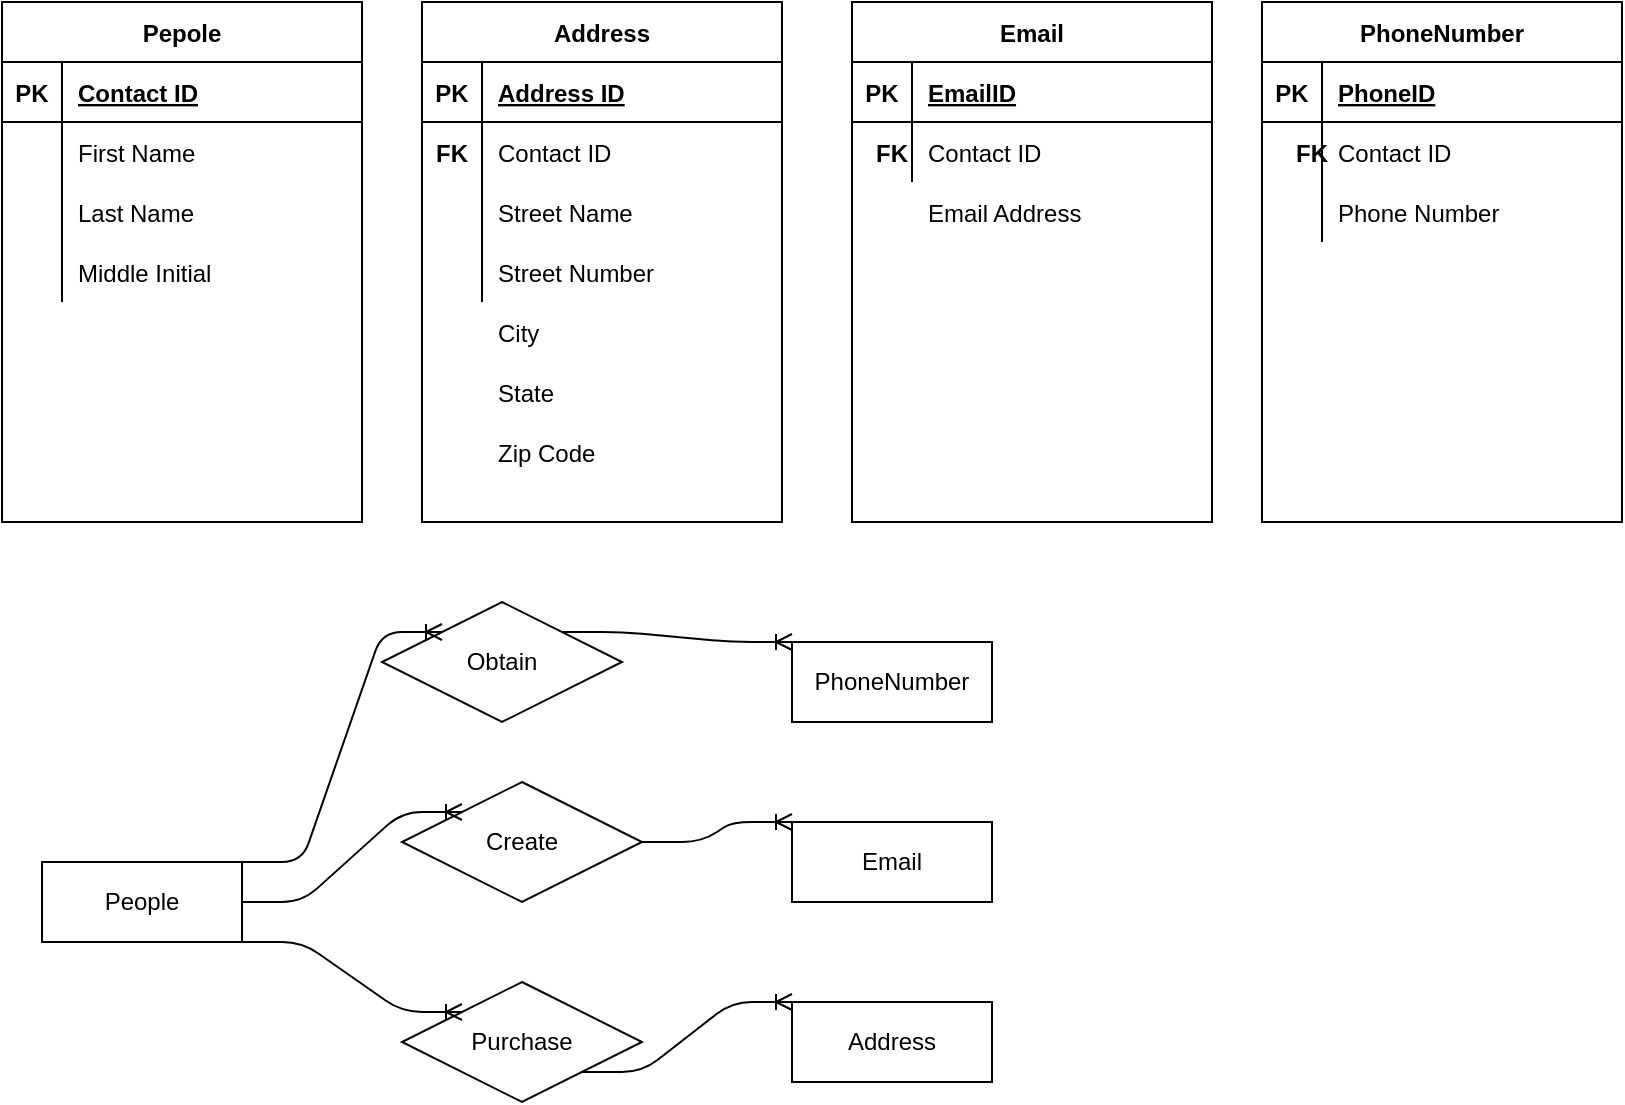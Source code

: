 <mxfile version="13.7.9" type="device"><diagram id="R2lEEEUBdFMjLlhIrx00" name="Page-1"><mxGraphModel dx="859" dy="766" grid="1" gridSize="10" guides="1" tooltips="1" connect="1" arrows="1" fold="1" page="1" pageScale="1" pageWidth="850" pageHeight="1100" math="0" shadow="0" extFonts="Permanent Marker^https://fonts.googleapis.com/css?family=Permanent+Marker"><root><mxCell id="0"/><mxCell id="1" parent="0"/><mxCell id="rmfA9OphNivUo_rEr2q5-1" value="Pepole" style="shape=table;startSize=30;container=1;collapsible=1;childLayout=tableLayout;fixedRows=1;rowLines=0;fontStyle=1;align=center;resizeLast=1;" parent="1" vertex="1"><mxGeometry x="10" y="80" width="180" height="260" as="geometry"/></mxCell><mxCell id="rmfA9OphNivUo_rEr2q5-2" value="" style="shape=partialRectangle;collapsible=0;dropTarget=0;pointerEvents=0;fillColor=none;top=0;left=0;bottom=1;right=0;points=[[0,0.5],[1,0.5]];portConstraint=eastwest;" parent="rmfA9OphNivUo_rEr2q5-1" vertex="1"><mxGeometry y="30" width="180" height="30" as="geometry"/></mxCell><mxCell id="rmfA9OphNivUo_rEr2q5-3" value="PK" style="shape=partialRectangle;connectable=0;fillColor=none;top=0;left=0;bottom=0;right=0;fontStyle=1;overflow=hidden;" parent="rmfA9OphNivUo_rEr2q5-2" vertex="1"><mxGeometry width="30" height="30" as="geometry"/></mxCell><mxCell id="rmfA9OphNivUo_rEr2q5-4" value="Contact ID" style="shape=partialRectangle;connectable=0;fillColor=none;top=0;left=0;bottom=0;right=0;align=left;spacingLeft=6;fontStyle=5;overflow=hidden;" parent="rmfA9OphNivUo_rEr2q5-2" vertex="1"><mxGeometry x="30" width="150" height="30" as="geometry"/></mxCell><mxCell id="rmfA9OphNivUo_rEr2q5-5" value="" style="shape=partialRectangle;collapsible=0;dropTarget=0;pointerEvents=0;fillColor=none;top=0;left=0;bottom=0;right=0;points=[[0,0.5],[1,0.5]];portConstraint=eastwest;" parent="rmfA9OphNivUo_rEr2q5-1" vertex="1"><mxGeometry y="60" width="180" height="30" as="geometry"/></mxCell><mxCell id="rmfA9OphNivUo_rEr2q5-6" value="" style="shape=partialRectangle;connectable=0;fillColor=none;top=0;left=0;bottom=0;right=0;editable=1;overflow=hidden;" parent="rmfA9OphNivUo_rEr2q5-5" vertex="1"><mxGeometry width="30" height="30" as="geometry"/></mxCell><mxCell id="rmfA9OphNivUo_rEr2q5-7" value="First Name" style="shape=partialRectangle;connectable=0;fillColor=none;top=0;left=0;bottom=0;right=0;align=left;spacingLeft=6;overflow=hidden;" parent="rmfA9OphNivUo_rEr2q5-5" vertex="1"><mxGeometry x="30" width="150" height="30" as="geometry"/></mxCell><mxCell id="rmfA9OphNivUo_rEr2q5-8" value="" style="shape=partialRectangle;collapsible=0;dropTarget=0;pointerEvents=0;fillColor=none;top=0;left=0;bottom=0;right=0;points=[[0,0.5],[1,0.5]];portConstraint=eastwest;" parent="rmfA9OphNivUo_rEr2q5-1" vertex="1"><mxGeometry y="90" width="180" height="30" as="geometry"/></mxCell><mxCell id="rmfA9OphNivUo_rEr2q5-9" value="" style="shape=partialRectangle;connectable=0;fillColor=none;top=0;left=0;bottom=0;right=0;editable=1;overflow=hidden;" parent="rmfA9OphNivUo_rEr2q5-8" vertex="1"><mxGeometry width="30" height="30" as="geometry"/></mxCell><mxCell id="rmfA9OphNivUo_rEr2q5-10" value="Last Name" style="shape=partialRectangle;connectable=0;fillColor=none;top=0;left=0;bottom=0;right=0;align=left;spacingLeft=6;overflow=hidden;" parent="rmfA9OphNivUo_rEr2q5-8" vertex="1"><mxGeometry x="30" width="150" height="30" as="geometry"/></mxCell><mxCell id="rmfA9OphNivUo_rEr2q5-11" value="" style="shape=partialRectangle;collapsible=0;dropTarget=0;pointerEvents=0;fillColor=none;top=0;left=0;bottom=0;right=0;points=[[0,0.5],[1,0.5]];portConstraint=eastwest;" parent="rmfA9OphNivUo_rEr2q5-1" vertex="1"><mxGeometry y="120" width="180" height="30" as="geometry"/></mxCell><mxCell id="rmfA9OphNivUo_rEr2q5-12" value="" style="shape=partialRectangle;connectable=0;fillColor=none;top=0;left=0;bottom=0;right=0;editable=1;overflow=hidden;" parent="rmfA9OphNivUo_rEr2q5-11" vertex="1"><mxGeometry width="30" height="30" as="geometry"/></mxCell><mxCell id="rmfA9OphNivUo_rEr2q5-13" value="Middle Initial" style="shape=partialRectangle;connectable=0;fillColor=none;top=0;left=0;bottom=0;right=0;align=left;spacingLeft=6;overflow=hidden;" parent="rmfA9OphNivUo_rEr2q5-11" vertex="1"><mxGeometry x="30" width="150" height="30" as="geometry"/></mxCell><mxCell id="rmfA9OphNivUo_rEr2q5-27" value="Address" style="shape=table;startSize=30;container=1;collapsible=1;childLayout=tableLayout;fixedRows=1;rowLines=0;fontStyle=1;align=center;resizeLast=1;" parent="1" vertex="1"><mxGeometry x="220" y="80" width="180" height="260" as="geometry"/></mxCell><mxCell id="rmfA9OphNivUo_rEr2q5-28" value="" style="shape=partialRectangle;collapsible=0;dropTarget=0;pointerEvents=0;fillColor=none;top=0;left=0;bottom=1;right=0;points=[[0,0.5],[1,0.5]];portConstraint=eastwest;" parent="rmfA9OphNivUo_rEr2q5-27" vertex="1"><mxGeometry y="30" width="180" height="30" as="geometry"/></mxCell><mxCell id="rmfA9OphNivUo_rEr2q5-29" value="PK" style="shape=partialRectangle;connectable=0;fillColor=none;top=0;left=0;bottom=0;right=0;fontStyle=1;overflow=hidden;" parent="rmfA9OphNivUo_rEr2q5-28" vertex="1"><mxGeometry width="30" height="30" as="geometry"/></mxCell><mxCell id="rmfA9OphNivUo_rEr2q5-30" value="Address ID" style="shape=partialRectangle;connectable=0;fillColor=none;top=0;left=0;bottom=0;right=0;align=left;spacingLeft=6;fontStyle=5;overflow=hidden;" parent="rmfA9OphNivUo_rEr2q5-28" vertex="1"><mxGeometry x="30" width="150" height="30" as="geometry"/></mxCell><mxCell id="rmfA9OphNivUo_rEr2q5-34" value="" style="shape=partialRectangle;collapsible=0;dropTarget=0;pointerEvents=0;fillColor=none;top=0;left=0;bottom=0;right=0;points=[[0,0.5],[1,0.5]];portConstraint=eastwest;" parent="rmfA9OphNivUo_rEr2q5-27" vertex="1"><mxGeometry y="60" width="180" height="30" as="geometry"/></mxCell><mxCell id="rmfA9OphNivUo_rEr2q5-35" value="" style="shape=partialRectangle;connectable=0;fillColor=none;top=0;left=0;bottom=0;right=0;editable=1;overflow=hidden;" parent="rmfA9OphNivUo_rEr2q5-34" vertex="1"><mxGeometry width="30" height="30" as="geometry"/></mxCell><mxCell id="rmfA9OphNivUo_rEr2q5-36" value="Contact ID" style="shape=partialRectangle;connectable=0;fillColor=none;top=0;left=0;bottom=0;right=0;align=left;spacingLeft=6;overflow=hidden;" parent="rmfA9OphNivUo_rEr2q5-34" vertex="1"><mxGeometry x="30" width="150" height="30" as="geometry"/></mxCell><mxCell id="rmfA9OphNivUo_rEr2q5-37" value="" style="shape=partialRectangle;collapsible=0;dropTarget=0;pointerEvents=0;fillColor=none;top=0;left=0;bottom=0;right=0;points=[[0,0.5],[1,0.5]];portConstraint=eastwest;" parent="rmfA9OphNivUo_rEr2q5-27" vertex="1"><mxGeometry y="90" width="180" height="30" as="geometry"/></mxCell><mxCell id="rmfA9OphNivUo_rEr2q5-38" value="" style="shape=partialRectangle;connectable=0;fillColor=none;top=0;left=0;bottom=0;right=0;editable=1;overflow=hidden;" parent="rmfA9OphNivUo_rEr2q5-37" vertex="1"><mxGeometry width="30" height="30" as="geometry"/></mxCell><mxCell id="rmfA9OphNivUo_rEr2q5-39" value="Street Name" style="shape=partialRectangle;connectable=0;fillColor=none;top=0;left=0;bottom=0;right=0;align=left;spacingLeft=6;overflow=hidden;" parent="rmfA9OphNivUo_rEr2q5-37" vertex="1"><mxGeometry x="30" width="150" height="30" as="geometry"/></mxCell><mxCell id="rmfA9OphNivUo_rEr2q5-31" value="" style="shape=partialRectangle;collapsible=0;dropTarget=0;pointerEvents=0;fillColor=none;top=0;left=0;bottom=0;right=0;points=[[0,0.5],[1,0.5]];portConstraint=eastwest;" parent="rmfA9OphNivUo_rEr2q5-27" vertex="1"><mxGeometry y="120" width="180" height="30" as="geometry"/></mxCell><mxCell id="rmfA9OphNivUo_rEr2q5-32" value="" style="shape=partialRectangle;connectable=0;fillColor=none;top=0;left=0;bottom=0;right=0;editable=1;overflow=hidden;" parent="rmfA9OphNivUo_rEr2q5-31" vertex="1"><mxGeometry width="30" height="30" as="geometry"/></mxCell><mxCell id="rmfA9OphNivUo_rEr2q5-33" value="Street Number" style="shape=partialRectangle;connectable=0;fillColor=none;top=0;left=0;bottom=0;right=0;align=left;spacingLeft=6;overflow=hidden;" parent="rmfA9OphNivUo_rEr2q5-31" vertex="1"><mxGeometry x="30" width="150" height="30" as="geometry"/></mxCell><mxCell id="rmfA9OphNivUo_rEr2q5-43" value="" style="shape=partialRectangle;connectable=0;fillColor=none;top=0;left=0;bottom=0;right=0;align=left;spacingLeft=6;overflow=hidden;" parent="1" vertex="1"><mxGeometry x="40" y="320" width="150" height="30" as="geometry"/></mxCell><mxCell id="rmfA9OphNivUo_rEr2q5-44" value="Zip Code" style="shape=partialRectangle;connectable=0;fillColor=none;top=0;left=0;bottom=0;right=0;align=left;spacingLeft=6;overflow=hidden;" parent="1" vertex="1"><mxGeometry x="250" y="290" width="150" height="30" as="geometry"/></mxCell><mxCell id="rmfA9OphNivUo_rEr2q5-46" value="City" style="shape=partialRectangle;connectable=0;fillColor=none;top=0;left=0;bottom=0;right=0;align=left;spacingLeft=6;overflow=hidden;" parent="1" vertex="1"><mxGeometry x="250" y="230" width="150" height="30" as="geometry"/></mxCell><mxCell id="rmfA9OphNivUo_rEr2q5-47" value="State" style="shape=partialRectangle;connectable=0;fillColor=none;top=0;left=0;bottom=0;right=0;align=left;spacingLeft=6;overflow=hidden;" parent="1" vertex="1"><mxGeometry x="250" y="260" width="150" height="30" as="geometry"/></mxCell><mxCell id="rmfA9OphNivUo_rEr2q5-48" value="FK" style="shape=partialRectangle;connectable=0;fillColor=none;top=0;left=0;bottom=0;right=0;fontStyle=1;overflow=hidden;" parent="1" vertex="1"><mxGeometry x="220" y="140" width="30" height="30" as="geometry"/></mxCell><mxCell id="rmfA9OphNivUo_rEr2q5-49" value="Email Address" style="shape=partialRectangle;connectable=0;fillColor=none;top=0;left=0;bottom=0;right=0;align=left;spacingLeft=6;overflow=hidden;" parent="1" vertex="1"><mxGeometry x="465" y="170" width="150" height="30" as="geometry"/></mxCell><mxCell id="rmfA9OphNivUo_rEr2q5-50" value="FK" style="shape=partialRectangle;connectable=0;fillColor=none;top=0;left=0;bottom=0;right=0;fontStyle=1;overflow=hidden;" parent="1" vertex="1"><mxGeometry x="440" y="140" width="30" height="30" as="geometry"/></mxCell><mxCell id="rmfA9OphNivUo_rEr2q5-51" value="People" style="whiteSpace=wrap;html=1;align=center;" parent="1" vertex="1"><mxGeometry x="30" y="510" width="100" height="40" as="geometry"/></mxCell><mxCell id="rmfA9OphNivUo_rEr2q5-52" value="Email" style="whiteSpace=wrap;html=1;align=center;" parent="1" vertex="1"><mxGeometry x="405" y="490" width="100" height="40" as="geometry"/></mxCell><mxCell id="rmfA9OphNivUo_rEr2q5-53" value="Address" style="whiteSpace=wrap;html=1;align=center;" parent="1" vertex="1"><mxGeometry x="405" y="580" width="100" height="40" as="geometry"/></mxCell><mxCell id="1LgcGvhAdJ3307lWMzJv-1" value="PhoneNumber" style="whiteSpace=wrap;html=1;align=center;" vertex="1" parent="1"><mxGeometry x="405" y="400" width="100" height="40" as="geometry"/></mxCell><mxCell id="1LgcGvhAdJ3307lWMzJv-13" value="FK" style="shape=partialRectangle;connectable=0;fillColor=none;top=0;left=0;bottom=0;right=0;fontStyle=1;overflow=hidden;" vertex="1" parent="1"><mxGeometry x="650" y="140" width="30" height="30" as="geometry"/></mxCell><mxCell id="rmfA9OphNivUo_rEr2q5-14" value="Email" style="shape=table;startSize=30;container=1;collapsible=1;childLayout=tableLayout;fixedRows=1;rowLines=0;fontStyle=1;align=center;resizeLast=1;" parent="1" vertex="1"><mxGeometry x="435" y="80" width="180" height="260" as="geometry"/></mxCell><mxCell id="rmfA9OphNivUo_rEr2q5-15" value="" style="shape=partialRectangle;collapsible=0;dropTarget=0;pointerEvents=0;fillColor=none;top=0;left=0;bottom=1;right=0;points=[[0,0.5],[1,0.5]];portConstraint=eastwest;" parent="rmfA9OphNivUo_rEr2q5-14" vertex="1"><mxGeometry y="30" width="180" height="30" as="geometry"/></mxCell><mxCell id="rmfA9OphNivUo_rEr2q5-16" value="PK" style="shape=partialRectangle;connectable=0;fillColor=none;top=0;left=0;bottom=0;right=0;fontStyle=1;overflow=hidden;" parent="rmfA9OphNivUo_rEr2q5-15" vertex="1"><mxGeometry width="30" height="30" as="geometry"/></mxCell><mxCell id="rmfA9OphNivUo_rEr2q5-17" value="EmailID" style="shape=partialRectangle;connectable=0;fillColor=none;top=0;left=0;bottom=0;right=0;align=left;spacingLeft=6;fontStyle=5;overflow=hidden;" parent="rmfA9OphNivUo_rEr2q5-15" vertex="1"><mxGeometry x="30" width="150" height="30" as="geometry"/></mxCell><mxCell id="rmfA9OphNivUo_rEr2q5-18" value="" style="shape=partialRectangle;collapsible=0;dropTarget=0;pointerEvents=0;fillColor=none;top=0;left=0;bottom=0;right=0;points=[[0,0.5],[1,0.5]];portConstraint=eastwest;" parent="rmfA9OphNivUo_rEr2q5-14" vertex="1"><mxGeometry y="60" width="180" height="30" as="geometry"/></mxCell><mxCell id="rmfA9OphNivUo_rEr2q5-19" value="" style="shape=partialRectangle;connectable=0;fillColor=none;top=0;left=0;bottom=0;right=0;editable=1;overflow=hidden;" parent="rmfA9OphNivUo_rEr2q5-18" vertex="1"><mxGeometry width="30" height="30" as="geometry"/></mxCell><mxCell id="rmfA9OphNivUo_rEr2q5-20" value="Contact ID" style="shape=partialRectangle;connectable=0;fillColor=none;top=0;left=0;bottom=0;right=0;align=left;spacingLeft=6;overflow=hidden;" parent="rmfA9OphNivUo_rEr2q5-18" vertex="1"><mxGeometry x="30" width="150" height="30" as="geometry"/></mxCell><mxCell id="1LgcGvhAdJ3307lWMzJv-3" value="PhoneNumber" style="shape=table;startSize=30;container=1;collapsible=1;childLayout=tableLayout;fixedRows=1;rowLines=0;fontStyle=1;align=center;resizeLast=1;" vertex="1" parent="1"><mxGeometry x="640" y="80" width="180" height="260" as="geometry"/></mxCell><mxCell id="1LgcGvhAdJ3307lWMzJv-4" value="" style="shape=partialRectangle;collapsible=0;dropTarget=0;pointerEvents=0;fillColor=none;top=0;left=0;bottom=1;right=0;points=[[0,0.5],[1,0.5]];portConstraint=eastwest;" vertex="1" parent="1LgcGvhAdJ3307lWMzJv-3"><mxGeometry y="30" width="180" height="30" as="geometry"/></mxCell><mxCell id="1LgcGvhAdJ3307lWMzJv-5" value="PK" style="shape=partialRectangle;connectable=0;fillColor=none;top=0;left=0;bottom=0;right=0;fontStyle=1;overflow=hidden;" vertex="1" parent="1LgcGvhAdJ3307lWMzJv-4"><mxGeometry width="30" height="30" as="geometry"/></mxCell><mxCell id="1LgcGvhAdJ3307lWMzJv-6" value="PhoneID" style="shape=partialRectangle;connectable=0;fillColor=none;top=0;left=0;bottom=0;right=0;align=left;spacingLeft=6;fontStyle=5;overflow=hidden;" vertex="1" parent="1LgcGvhAdJ3307lWMzJv-4"><mxGeometry x="30" width="150" height="30" as="geometry"/></mxCell><mxCell id="1LgcGvhAdJ3307lWMzJv-7" value="" style="shape=partialRectangle;collapsible=0;dropTarget=0;pointerEvents=0;fillColor=none;top=0;left=0;bottom=0;right=0;points=[[0,0.5],[1,0.5]];portConstraint=eastwest;" vertex="1" parent="1LgcGvhAdJ3307lWMzJv-3"><mxGeometry y="60" width="180" height="30" as="geometry"/></mxCell><mxCell id="1LgcGvhAdJ3307lWMzJv-8" value="" style="shape=partialRectangle;connectable=0;fillColor=none;top=0;left=0;bottom=0;right=0;editable=1;overflow=hidden;" vertex="1" parent="1LgcGvhAdJ3307lWMzJv-7"><mxGeometry width="30" height="30" as="geometry"/></mxCell><mxCell id="1LgcGvhAdJ3307lWMzJv-9" value="Contact ID" style="shape=partialRectangle;connectable=0;fillColor=none;top=0;left=0;bottom=0;right=0;align=left;spacingLeft=6;overflow=hidden;" vertex="1" parent="1LgcGvhAdJ3307lWMzJv-7"><mxGeometry x="30" width="150" height="30" as="geometry"/></mxCell><mxCell id="1LgcGvhAdJ3307lWMzJv-10" value="" style="shape=partialRectangle;collapsible=0;dropTarget=0;pointerEvents=0;fillColor=none;top=0;left=0;bottom=0;right=0;points=[[0,0.5],[1,0.5]];portConstraint=eastwest;" vertex="1" parent="1LgcGvhAdJ3307lWMzJv-3"><mxGeometry y="90" width="180" height="30" as="geometry"/></mxCell><mxCell id="1LgcGvhAdJ3307lWMzJv-11" value="" style="shape=partialRectangle;connectable=0;fillColor=none;top=0;left=0;bottom=0;right=0;editable=1;overflow=hidden;" vertex="1" parent="1LgcGvhAdJ3307lWMzJv-10"><mxGeometry width="30" height="30" as="geometry"/></mxCell><mxCell id="1LgcGvhAdJ3307lWMzJv-12" value="Phone Number" style="shape=partialRectangle;connectable=0;fillColor=none;top=0;left=0;bottom=0;right=0;align=left;spacingLeft=6;overflow=hidden;" vertex="1" parent="1LgcGvhAdJ3307lWMzJv-10"><mxGeometry x="30" width="150" height="30" as="geometry"/></mxCell><mxCell id="1LgcGvhAdJ3307lWMzJv-15" value="" style="edgeStyle=entityRelationEdgeStyle;fontSize=12;html=1;endArrow=ERoneToMany;exitX=1;exitY=0.5;exitDx=0;exitDy=0;entryX=0;entryY=0;entryDx=0;entryDy=0;" edge="1" parent="1" source="rmfA9OphNivUo_rEr2q5-56" target="rmfA9OphNivUo_rEr2q5-52"><mxGeometry width="100" height="100" relative="1" as="geometry"><mxPoint x="220" y="530" as="sourcePoint"/><mxPoint x="320" y="430" as="targetPoint"/></mxGeometry></mxCell><mxCell id="1LgcGvhAdJ3307lWMzJv-16" value="" style="edgeStyle=entityRelationEdgeStyle;fontSize=12;html=1;endArrow=ERoneToMany;entryX=0;entryY=0;entryDx=0;entryDy=0;exitX=1;exitY=1;exitDx=0;exitDy=0;" edge="1" parent="1" source="rmfA9OphNivUo_rEr2q5-54" target="rmfA9OphNivUo_rEr2q5-53"><mxGeometry width="100" height="100" relative="1" as="geometry"><mxPoint x="185" y="660" as="sourcePoint"/><mxPoint x="285" y="560" as="targetPoint"/></mxGeometry></mxCell><mxCell id="1LgcGvhAdJ3307lWMzJv-18" value="" style="edgeStyle=entityRelationEdgeStyle;fontSize=12;html=1;endArrow=ERoneToMany;exitX=1;exitY=0;exitDx=0;exitDy=0;entryX=0;entryY=0;entryDx=0;entryDy=0;" edge="1" parent="1" source="1LgcGvhAdJ3307lWMzJv-2" target="1LgcGvhAdJ3307lWMzJv-1"><mxGeometry width="100" height="100" relative="1" as="geometry"><mxPoint x="185" y="510" as="sourcePoint"/><mxPoint x="285" y="410" as="targetPoint"/></mxGeometry></mxCell><mxCell id="1LgcGvhAdJ3307lWMzJv-2" value="Obtain" style="shape=rhombus;perimeter=rhombusPerimeter;whiteSpace=wrap;html=1;align=center;" vertex="1" parent="1"><mxGeometry x="200" y="380" width="120" height="60" as="geometry"/></mxCell><mxCell id="1LgcGvhAdJ3307lWMzJv-19" value="" style="edgeStyle=entityRelationEdgeStyle;fontSize=12;html=1;endArrow=ERoneToMany;exitX=1;exitY=0;exitDx=0;exitDy=0;entryX=0;entryY=0;entryDx=0;entryDy=0;" edge="1" parent="1" source="rmfA9OphNivUo_rEr2q5-51" target="1LgcGvhAdJ3307lWMzJv-2"><mxGeometry width="100" height="100" relative="1" as="geometry"><mxPoint x="130" y="510" as="sourcePoint"/><mxPoint x="405" y="400" as="targetPoint"/></mxGeometry></mxCell><mxCell id="rmfA9OphNivUo_rEr2q5-54" value="Purchase" style="shape=rhombus;perimeter=rhombusPerimeter;whiteSpace=wrap;html=1;align=center;" parent="1" vertex="1"><mxGeometry x="210" y="570" width="120" height="60" as="geometry"/></mxCell><mxCell id="1LgcGvhAdJ3307lWMzJv-20" value="" style="edgeStyle=entityRelationEdgeStyle;fontSize=12;html=1;endArrow=ERoneToMany;entryX=0;entryY=0;entryDx=0;entryDy=0;exitX=1;exitY=1;exitDx=0;exitDy=0;" edge="1" parent="1" source="rmfA9OphNivUo_rEr2q5-51" target="rmfA9OphNivUo_rEr2q5-54"><mxGeometry width="100" height="100" relative="1" as="geometry"><mxPoint x="130" y="550" as="sourcePoint"/><mxPoint x="405" y="580" as="targetPoint"/></mxGeometry></mxCell><mxCell id="rmfA9OphNivUo_rEr2q5-56" value="Create" style="shape=rhombus;perimeter=rhombusPerimeter;whiteSpace=wrap;html=1;align=center;" parent="1" vertex="1"><mxGeometry x="210" y="470" width="120" height="60" as="geometry"/></mxCell><mxCell id="1LgcGvhAdJ3307lWMzJv-21" value="" style="edgeStyle=entityRelationEdgeStyle;fontSize=12;html=1;endArrow=ERoneToMany;exitX=1;exitY=0.5;exitDx=0;exitDy=0;entryX=0;entryY=0;entryDx=0;entryDy=0;" edge="1" parent="1" source="rmfA9OphNivUo_rEr2q5-51" target="rmfA9OphNivUo_rEr2q5-56"><mxGeometry width="100" height="100" relative="1" as="geometry"><mxPoint x="130" y="530" as="sourcePoint"/><mxPoint x="405" y="490" as="targetPoint"/></mxGeometry></mxCell></root></mxGraphModel></diagram></mxfile>